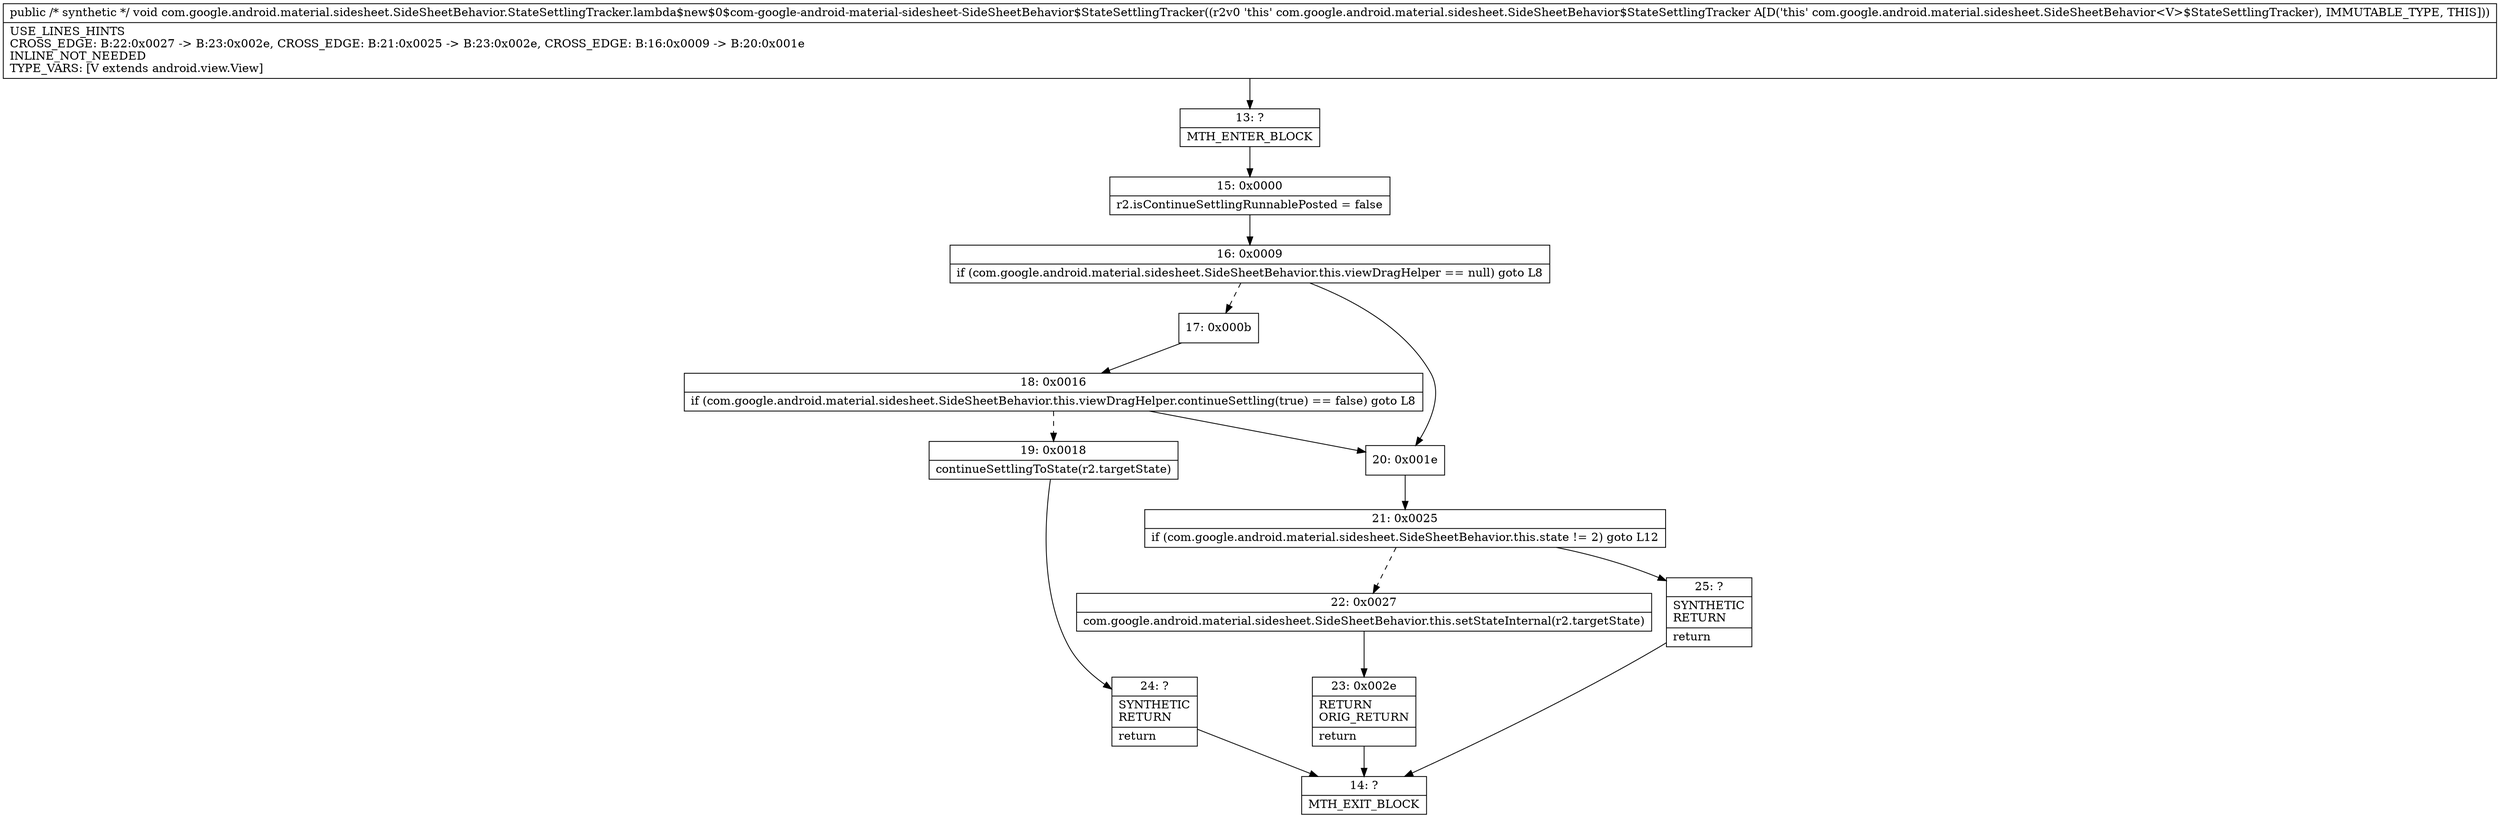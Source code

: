 digraph "CFG forcom.google.android.material.sidesheet.SideSheetBehavior.StateSettlingTracker.lambda$new$0$com\-google\-android\-material\-sidesheet\-SideSheetBehavior$StateSettlingTracker()V" {
Node_13 [shape=record,label="{13\:\ ?|MTH_ENTER_BLOCK\l}"];
Node_15 [shape=record,label="{15\:\ 0x0000|r2.isContinueSettlingRunnablePosted = false\l}"];
Node_16 [shape=record,label="{16\:\ 0x0009|if (com.google.android.material.sidesheet.SideSheetBehavior.this.viewDragHelper == null) goto L8\l}"];
Node_17 [shape=record,label="{17\:\ 0x000b}"];
Node_18 [shape=record,label="{18\:\ 0x0016|if (com.google.android.material.sidesheet.SideSheetBehavior.this.viewDragHelper.continueSettling(true) == false) goto L8\l}"];
Node_19 [shape=record,label="{19\:\ 0x0018|continueSettlingToState(r2.targetState)\l}"];
Node_24 [shape=record,label="{24\:\ ?|SYNTHETIC\lRETURN\l|return\l}"];
Node_14 [shape=record,label="{14\:\ ?|MTH_EXIT_BLOCK\l}"];
Node_20 [shape=record,label="{20\:\ 0x001e}"];
Node_21 [shape=record,label="{21\:\ 0x0025|if (com.google.android.material.sidesheet.SideSheetBehavior.this.state != 2) goto L12\l}"];
Node_22 [shape=record,label="{22\:\ 0x0027|com.google.android.material.sidesheet.SideSheetBehavior.this.setStateInternal(r2.targetState)\l}"];
Node_23 [shape=record,label="{23\:\ 0x002e|RETURN\lORIG_RETURN\l|return\l}"];
Node_25 [shape=record,label="{25\:\ ?|SYNTHETIC\lRETURN\l|return\l}"];
MethodNode[shape=record,label="{public \/* synthetic *\/ void com.google.android.material.sidesheet.SideSheetBehavior.StateSettlingTracker.lambda$new$0$com\-google\-android\-material\-sidesheet\-SideSheetBehavior$StateSettlingTracker((r2v0 'this' com.google.android.material.sidesheet.SideSheetBehavior$StateSettlingTracker A[D('this' com.google.android.material.sidesheet.SideSheetBehavior\<V\>$StateSettlingTracker), IMMUTABLE_TYPE, THIS]))  | USE_LINES_HINTS\lCROSS_EDGE: B:22:0x0027 \-\> B:23:0x002e, CROSS_EDGE: B:21:0x0025 \-\> B:23:0x002e, CROSS_EDGE: B:16:0x0009 \-\> B:20:0x001e\lINLINE_NOT_NEEDED\lTYPE_VARS: [V extends android.view.View]\l}"];
MethodNode -> Node_13;Node_13 -> Node_15;
Node_15 -> Node_16;
Node_16 -> Node_17[style=dashed];
Node_16 -> Node_20;
Node_17 -> Node_18;
Node_18 -> Node_19[style=dashed];
Node_18 -> Node_20;
Node_19 -> Node_24;
Node_24 -> Node_14;
Node_20 -> Node_21;
Node_21 -> Node_22[style=dashed];
Node_21 -> Node_25;
Node_22 -> Node_23;
Node_23 -> Node_14;
Node_25 -> Node_14;
}

